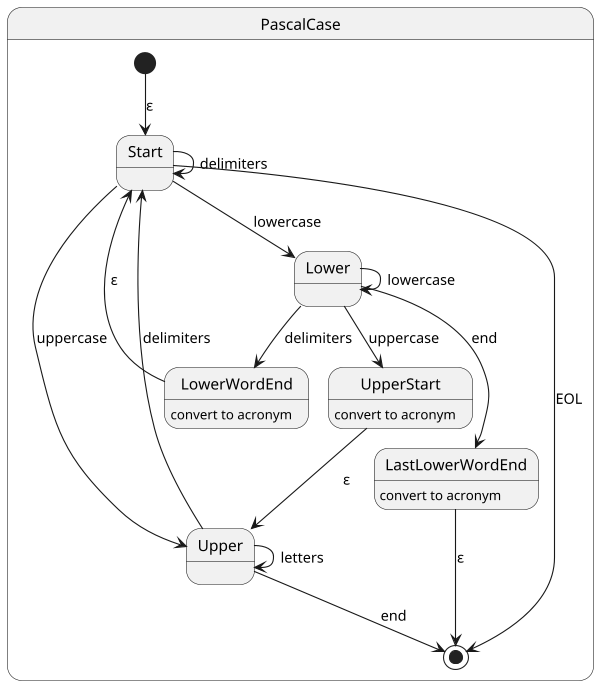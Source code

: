 @startuml
'https://plantuml.com/state-diagram

scale 600 width
state PascalCase {
  [*] --> Start :  ε

  Start --> Start : delimiters
  Start --> Lower : lowercase
  Start --> Upper : uppercase
  Start --> [*] : EOL

  Lower --> LowerWordEnd : delimiters
  Lower --> Lower : lowercase
  Lower --> UpperStart : uppercase
  Lower --> LastLowerWordEnd : end

  Upper --> Start : delimiters
  Upper --> Upper : letters
  Upper --> [*] : end

  LowerWordEnd --> Start : ε
  LowerWordEnd : convert to acronym

  LastLowerWordEnd : convert to acronym
  LastLowerWordEnd --> [*] : ε

  UpperStart : convert to acronym
  UpperStart --> Upper : ε
}
@enduml